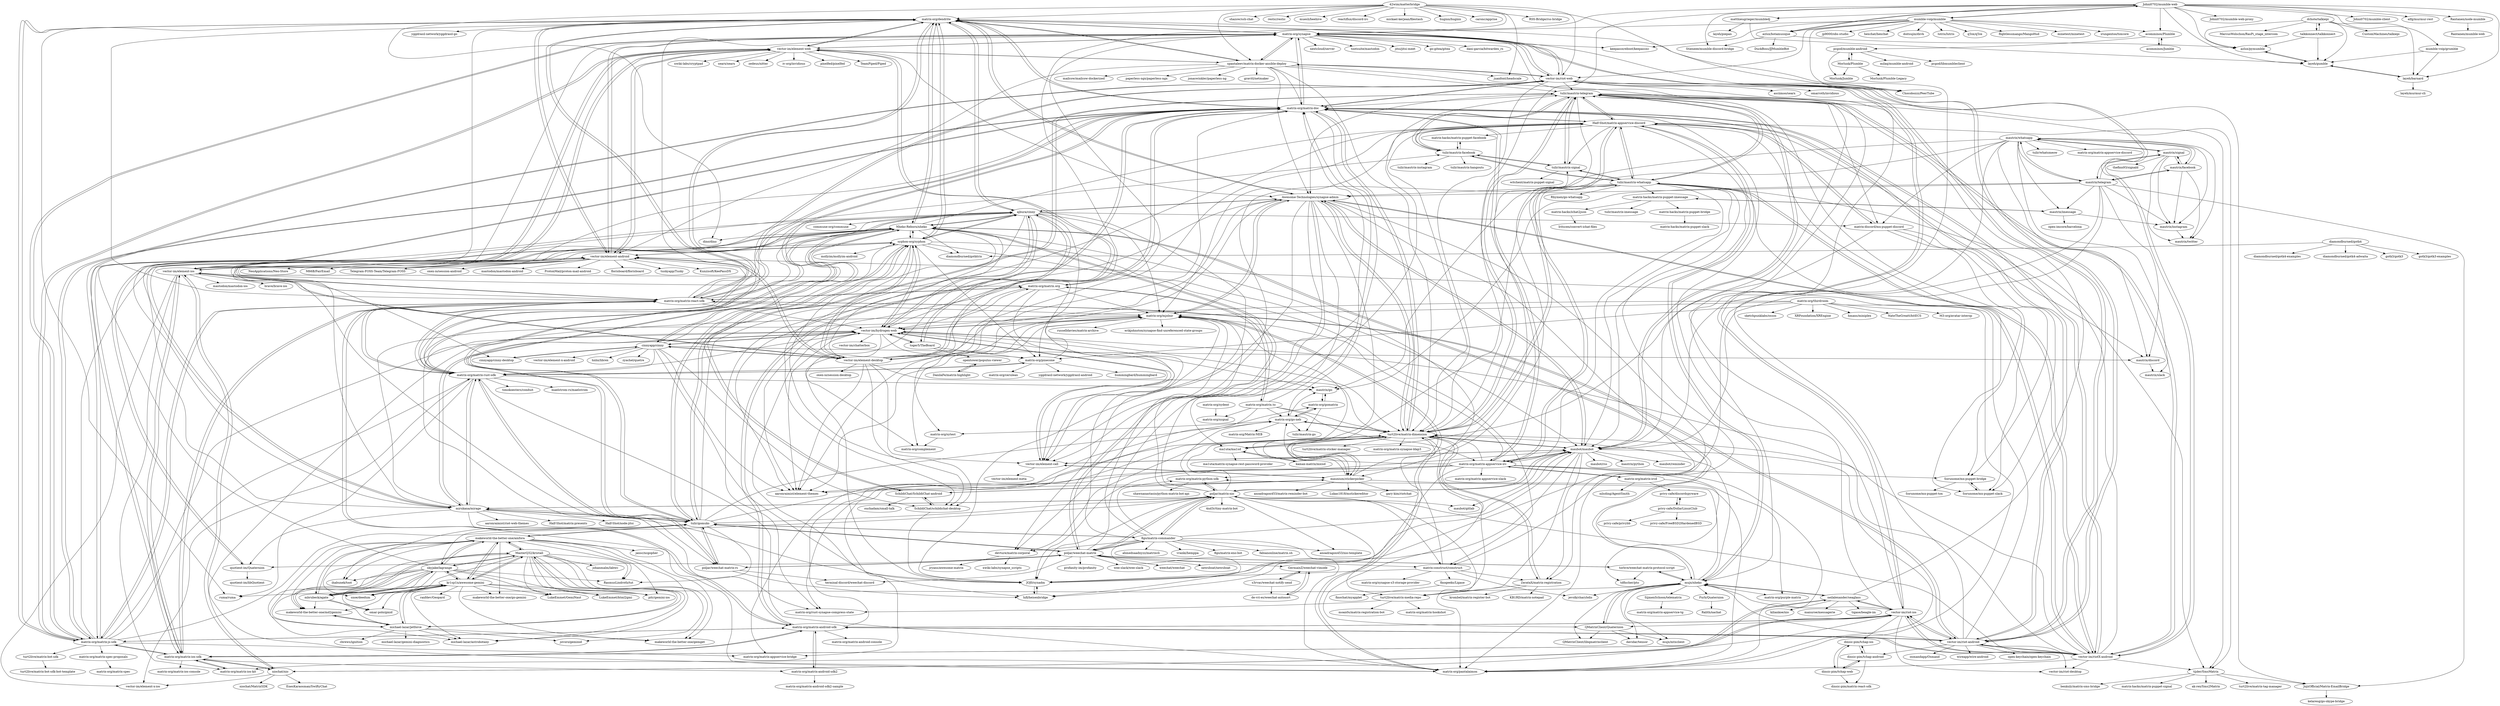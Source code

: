 digraph G {
"matrix-org/dendrite" -> "matrix-org/synapse"
"matrix-org/dendrite" -> "vector-im/element-web"
"matrix-org/dendrite" -> "spantaleev/matrix-docker-ansible-deploy"
"matrix-org/dendrite" -> "vector-im/riot-web"
"matrix-org/dendrite" -> "vector-im/element-android"
"matrix-org/dendrite" -> "ruma/ruma" ["e"=1]
"matrix-org/dendrite" -> "Nheko-Reborn/nheko"
"matrix-org/dendrite" -> "matrix-org/matrix-doc"
"matrix-org/dendrite" -> "matrix-org/matrix-rust-sdk"
"matrix-org/dendrite" -> "syphon-org/syphon"
"matrix-org/dendrite" -> "ajbura/cinny"
"matrix-org/dendrite" -> "matrix-org/matrix-js-sdk"
"matrix-org/dendrite" -> "tulir/gomuks"
"matrix-org/dendrite" -> "Awesome-Technologies/synapse-admin"
"matrix-org/dendrite" -> "yggdrasil-network/yggdrasil-go" ["e"=1]
"matrix-org/synapse" -> "matrix-org/dendrite"
"matrix-org/synapse" -> "vector-im/riot-web"
"matrix-org/synapse" -> "vector-im/element-web"
"matrix-org/synapse" -> "spantaleev/matrix-docker-ansible-deploy"
"matrix-org/synapse" -> "vector-im/element-android"
"matrix-org/synapse" -> "vector-im/riot-android"
"matrix-org/synapse" -> "Chocobozzz/PeerTube" ["e"=1]
"matrix-org/synapse" -> "matrix-org/matrix-doc"
"matrix-org/synapse" -> "matrix-org/matrix-js-sdk"
"matrix-org/synapse" -> "nextcloud/server" ["e"=1]
"matrix-org/synapse" -> "tootsuite/mastodon" ["e"=1]
"matrix-org/synapse" -> "jitsi/jitsi-meet" ["e"=1]
"matrix-org/synapse" -> "go-gitea/gitea" ["e"=1]
"matrix-org/synapse" -> "dani-garcia/bitwarden_rs" ["e"=1]
"matrix-org/synapse" -> "keepassxreboot/keepassxc" ["e"=1]
"vector-im/riot-web" -> "vector-im/riot-android"
"vector-im/riot-web" -> "matrix-org/synapse"
"vector-im/riot-web" -> "vector-im/riot-ios"
"vector-im/riot-web" -> "vector-im/riotX-android"
"vector-im/riot-web" -> "matrix-org/matrix-react-sdk"
"vector-im/riot-web" -> "matrix-org/dendrite"
"vector-im/riot-web" -> "matrix-org/matrix-doc"
"vector-im/riot-web" -> "asciimoo/searx" ["e"=1]
"vector-im/riot-web" -> "Chocobozzz/PeerTube" ["e"=1]
"vector-im/riot-web" -> "matrix-org/matrix-js-sdk"
"vector-im/riot-web" -> "omarroth/invidious" ["e"=1]
"vector-im/riot-web" -> "spantaleev/matrix-docker-ansible-deploy"
"vector-im/riot-web" -> "mujx/nheko"
"vector-im/riot-web" -> "turt2live/matrix-dimension"
"vector-im/riot-web" -> "tulir/mautrix-telegram"
"MasterQ32/kristall" -> "skyjake/lagrange"
"MasterQ32/kristall" -> "makeworld-the-better-one/amfora"
"MasterQ32/kristall" -> "kr1sp1n/awesome-gemini"
"MasterQ32/kristall" -> "snoe/deedum"
"MasterQ32/kristall" -> "makeworld-the-better-one/md2gemini"
"MasterQ32/kristall" -> "michael-lazar/jetforce"
"MasterQ32/kristall" -> "LukeEmmet/GemiNaut"
"MasterQ32/kristall" -> "mbrubeck/agate"
"MasterQ32/kristall" -> "jovoro/geminid"
"MasterQ32/kristall" -> "michael-lazar/astrobotany"
"MasterQ32/kristall" -> "pitr/gemini-ios"
"MasterQ32/kristall" -> "johanmalm/labwc" ["e"=1]
"MasterQ32/kristall" -> "LukeEmmet/html2gmi"
"MasterQ32/kristall" -> "makeworld-the-better-one/gemget"
"MasterQ32/kristall" -> "RasmusLindroth/tut" ["e"=1]
"kr1sp1n/awesome-gemini" -> "skyjake/lagrange"
"kr1sp1n/awesome-gemini" -> "makeworld-the-better-one/amfora"
"kr1sp1n/awesome-gemini" -> "mbrubeck/agate"
"kr1sp1n/awesome-gemini" -> "MasterQ32/kristall"
"kr1sp1n/awesome-gemini" -> "makeworld-the-better-one/md2gemini"
"kr1sp1n/awesome-gemini" -> "michael-lazar/jetforce"
"kr1sp1n/awesome-gemini" -> "michael-lazar/astrobotany"
"kr1sp1n/awesome-gemini" -> "snoe/deedum"
"kr1sp1n/awesome-gemini" -> "pitr/gemini-ios"
"kr1sp1n/awesome-gemini" -> "LukeEmmet/GemiNaut"
"kr1sp1n/awesome-gemini" -> "makeworld-the-better-one/go-gemini"
"kr1sp1n/awesome-gemini" -> "makeworld-the-better-one/gemget"
"kr1sp1n/awesome-gemini" -> "omar-polo/gmid"
"kr1sp1n/awesome-gemini" -> "ranfdev/Geopard"
"kr1sp1n/awesome-gemini" -> "LukeEmmet/html2gmi"
"makeworld-the-better-one/amfora" -> "kr1sp1n/awesome-gemini"
"makeworld-the-better-one/amfora" -> "MasterQ32/kristall"
"makeworld-the-better-one/amfora" -> "skyjake/lagrange"
"makeworld-the-better-one/amfora" -> "mbrubeck/agate"
"makeworld-the-better-one/amfora" -> "makeworld-the-better-one/md2gemini"
"makeworld-the-better-one/amfora" -> "michael-lazar/jetforce"
"makeworld-the-better-one/amfora" -> "snoe/deedum"
"makeworld-the-better-one/amfora" -> "tulir/gomuks"
"makeworld-the-better-one/amfora" -> "makeworld-the-better-one/gemget"
"makeworld-the-better-one/amfora" -> "RasmusLindroth/tut" ["e"=1]
"makeworld-the-better-one/amfora" -> "ihabunek/toot" ["e"=1]
"makeworld-the-better-one/amfora" -> "makeworld-the-better-one/go-gemini"
"makeworld-the-better-one/amfora" -> "pitr/gemini-ios"
"makeworld-the-better-one/amfora" -> "jansc/ncgopher"
"makeworld-the-better-one/amfora" -> "michael-lazar/astrobotany"
"spantaleev/matrix-docker-ansible-deploy" -> "matrix-org/synapse"
"spantaleev/matrix-docker-ansible-deploy" -> "matrix-org/dendrite"
"spantaleev/matrix-docker-ansible-deploy" -> "vector-im/element-web"
"spantaleev/matrix-docker-ansible-deploy" -> "Awesome-Technologies/synapse-admin"
"spantaleev/matrix-docker-ansible-deploy" -> "vector-im/riot-web"
"spantaleev/matrix-docker-ansible-deploy" -> "vector-im/element-android"
"spantaleev/matrix-docker-ansible-deploy" -> "tulir/mautrix-telegram"
"spantaleev/matrix-docker-ansible-deploy" -> "turt2live/matrix-dimension"
"spantaleev/matrix-docker-ansible-deploy" -> "maubot/maubot"
"spantaleev/matrix-docker-ansible-deploy" -> "mailcow/mailcow-dockerized" ["e"=1]
"spantaleev/matrix-docker-ansible-deploy" -> "juanfont/headscale" ["e"=1]
"spantaleev/matrix-docker-ansible-deploy" -> "paperless-ngx/paperless-ngx" ["e"=1]
"spantaleev/matrix-docker-ansible-deploy" -> "jonaswinkler/paperless-ng" ["e"=1]
"spantaleev/matrix-docker-ansible-deploy" -> "gravitl/netmaker" ["e"=1]
"spantaleev/matrix-docker-ansible-deploy" -> "matrix-org/matrix-doc"
"vector-im/element-ios" -> "vector-im/element-android"
"vector-im/element-ios" -> "vector-im/element-web"
"vector-im/element-ios" -> "vector-im/element-desktop"
"vector-im/element-ios" -> "matrix-org/matrix-ios-sdk"
"vector-im/element-ios" -> "vector-im/element-x-ios"
"vector-im/element-ios" -> "niochat/nio"
"vector-im/element-ios" -> "vector-im/element-call"
"vector-im/element-ios" -> "matrix-org/matrix-ios-kit"
"vector-im/element-ios" -> "matrix-org/matrix-doc"
"vector-im/element-ios" -> "mastodon/mastodon-ios" ["e"=1]
"vector-im/element-ios" -> "matrix-org/matrix-react-sdk"
"vector-im/element-ios" -> "matrix-org/dendrite"
"vector-im/element-ios" -> "brave/brave-ios" ["e"=1]
"vector-im/element-ios" -> "matrix-org/synapse"
"vector-im/element-ios" -> "matrix-org/matrix.org"
"vector-im/element-web" -> "vector-im/element-android"
"vector-im/element-web" -> "matrix-org/synapse"
"vector-im/element-web" -> "vector-im/element-ios"
"vector-im/element-web" -> "vector-im/element-desktop"
"vector-im/element-web" -> "matrix-org/dendrite"
"vector-im/element-web" -> "matrix-org/matrix-react-sdk"
"vector-im/element-web" -> "spantaleev/matrix-docker-ansible-deploy"
"vector-im/element-web" -> "searx/searx" ["e"=1]
"vector-im/element-web" -> "matrix-org/matrix-js-sdk"
"vector-im/element-web" -> "zedeus/nitter" ["e"=1]
"vector-im/element-web" -> "Awesome-Technologies/synapse-admin"
"vector-im/element-web" -> "iv-org/invidious" ["e"=1]
"vector-im/element-web" -> "pixelfed/pixelfed" ["e"=1]
"vector-im/element-web" -> "TeamPiped/Piped" ["e"=1]
"vector-im/element-web" -> "xwiki-labs/cryptpad" ["e"=1]
"syphon-org/syphon" -> "Nheko-Reborn/nheko"
"syphon-org/syphon" -> "ajbura/cinny"
"syphon-org/syphon" -> "SchildiChat/SchildiChat-android"
"syphon-org/syphon" -> "vector-im/element-android"
"syphon-org/syphon" -> "vector-im/hydrogen-web"
"syphon-org/syphon" -> "matrix-org/dendrite"
"syphon-org/syphon" -> "SchildiChat/schildichat-desktop"
"syphon-org/syphon" -> "vector-im/element-desktop"
"syphon-org/syphon" -> "mollyim/mollyim-android" ["e"=1]
"syphon-org/syphon" -> "maubot/maubot"
"syphon-org/syphon" -> "tulir/gomuks"
"syphon-org/syphon" -> "matrix-construct/construct"
"syphon-org/syphon" -> "mirukana/mirage"
"syphon-org/syphon" -> "matrix-org/pinecone"
"syphon-org/syphon" -> "diamondburned/gotktrix"
"vector-im/element-android" -> "vector-im/element-web"
"vector-im/element-android" -> "vector-im/element-ios"
"vector-im/element-android" -> "vector-im/element-desktop"
"vector-im/element-android" -> "matrix-org/synapse"
"vector-im/element-android" -> "oxen-io/session-android" ["e"=1]
"vector-im/element-android" -> "syphon-org/syphon"
"vector-im/element-android" -> "matrix-org/dendrite"
"vector-im/element-android" -> "mastodon/mastodon-android" ["e"=1]
"vector-im/element-android" -> "ProtonMail/proton-mail-android" ["e"=1]
"vector-im/element-android" -> "florisboard/florisboard" ["e"=1]
"vector-im/element-android" -> "tuskyapp/Tusky" ["e"=1]
"vector-im/element-android" -> "Kunzisoft/KeePassDX" ["e"=1]
"vector-im/element-android" -> "NeoApplications/Neo-Store" ["e"=1]
"vector-im/element-android" -> "M66B/FairEmail" ["e"=1]
"vector-im/element-android" -> "Telegram-FOSS-Team/Telegram-FOSS" ["e"=1]
"vector-im/riot-ios" -> "vector-im/riot-android"
"vector-im/riot-ios" -> "matrix-org/matrix-ios-sdk"
"vector-im/riot-ios" -> "vector-im/riot-web"
"vector-im/riot-ios" -> "matrix-org/matrix-ios-kit"
"vector-im/riot-ios" -> "vector-im/riotX-android"
"vector-im/riot-ios" -> "vector-im/riot-desktop"
"vector-im/riot-ios" -> "matrix-org/matrix-doc"
"vector-im/riot-ios" -> "matrix-org/matrix-android-sdk"
"vector-im/riot-ios" -> "neilalexander/seaglass"
"vector-im/riot-ios" -> "matrix-org/synapse"
"vector-im/riot-ios" -> "dinsic-pim/tchap-ios"
"vector-im/riot-ios" -> "QMatrixClient/Quaternion"
"vector-im/riot-ios" -> "mujx/nheko"
"matrix-org/matrix.to" -> "matrix-org/matrix-doc"
"matrix-org/matrix.to" -> "matrix-org/matrix.org"
"matrix-org/matrix.to" -> "matrix-org/matrix-appservice-irc"
"matrix-org/matrix.to" -> "matrix-org/sygnal"
"matrix-org/matrix.to" -> "turt2live/matrix-dimension"
"matrix-org/matrix.to" -> "matrix-org/go-neb"
"matrix-org/matrix.to" -> "matrix-org/matrix-appservice-bridge"
"maunium/stickerpicker" -> "aaronraimist/element-themes"
"maunium/stickerpicker" -> "turt2live/matrix-dimension"
"maunium/stickerpicker" -> "SchildiChat/SchildiChat-android"
"maunium/stickerpicker" -> "tulir/mautrix-signal"
"maunium/stickerpicker" -> "matrix-org/mjolnir"
"maunium/stickerpicker" -> "Lukas1818/mstickereditor"
"maunium/stickerpicker" -> "matrix-org/pantalaimon"
"maunium/stickerpicker" -> "gary-kim/riotchat" ["e"=1]
"maunium/stickerpicker" -> "anoadragon453/matrix-reminder-bot"
"maunium/stickerpicker" -> "vector-im/element-call"
"mbrubeck/agate" -> "skyjake/lagrange"
"mbrubeck/agate" -> "kr1sp1n/awesome-gemini"
"mbrubeck/agate" -> "makeworld-the-better-one/amfora"
"mbrubeck/agate" -> "makeworld-the-better-one/md2gemini"
"mbrubeck/agate" -> "michael-lazar/jetforce"
"mbrubeck/agate" -> "omar-polo/gmid"
"mbrubeck/agate" -> "MasterQ32/kristall"
"poljar/weechat-matrix-rs" -> "poljar/weechat-matrix"
"poljar/weechat-matrix-rs" -> "hifi/heisenbridge"
"poljar/weechat-matrix-rs" -> "matrix-org/matrix-rust-sdk"
"poljar/weechat-matrix-rs" -> "tulir/gomuks"
"poljar/weechat-matrix-rs" -> "terminal-discord/weechat-discord"
"42wim/matterbridge" -> "matrix-org/dendrite"
"42wim/matterbridge" -> "matrix-org/synapse"
"42wim/matterbridge" -> "spantaleev/matrix-docker-ansible-deploy"
"42wim/matterbridge" -> "dino/dino" ["e"=1]
"42wim/matterbridge" -> "shazow/ssh-chat" ["e"=1]
"42wim/matterbridge" -> "Chocobozzz/PeerTube" ["e"=1]
"42wim/matterbridge" -> "vector-im/riot-web"
"42wim/matterbridge" -> "restic/restic" ["e"=1]
"42wim/matterbridge" -> "muesli/beehive" ["e"=1]
"42wim/matterbridge" -> "reactiflux/discord-irc" ["e"=1]
"42wim/matterbridge" -> "juanfont/headscale" ["e"=1]
"42wim/matterbridge" -> "mickael-kerjean/filestash" ["e"=1]
"42wim/matterbridge" -> "huginn/huginn" ["e"=1]
"42wim/matterbridge" -> "caronc/apprise" ["e"=1]
"42wim/matterbridge" -> "RSS-Bridge/rss-bridge" ["e"=1]
"tulir/gomuks" -> "poljar/weechat-matrix"
"tulir/gomuks" -> "Nheko-Reborn/nheko"
"tulir/gomuks" -> "8go/matrix-commander"
"tulir/gomuks" -> "poljar/weechat-matrix-rs"
"tulir/gomuks" -> "makeworld-the-better-one/amfora"
"tulir/gomuks" -> "mirukana/mirage"
"tulir/gomuks" -> "ihabunek/toot" ["e"=1]
"tulir/gomuks" -> "matrix-org/dendrite"
"tulir/gomuks" -> "Half-Shot/matrix-appservice-discord"
"tulir/gomuks" -> "tulir/mautrix-telegram"
"tulir/gomuks" -> "RasmusLindroth/tut" ["e"=1]
"tulir/gomuks" -> "syphon-org/syphon"
"tulir/gomuks" -> "poljar/matrix-nio"
"tulir/gomuks" -> "matrix-org/gomatrix"
"tulir/gomuks" -> "maubot/maubot"
"matrix-org/matrix-js-sdk" -> "matrix-org/matrix-react-sdk"
"matrix-org/matrix-js-sdk" -> "matrix-org/matrix-ios-sdk"
"matrix-org/matrix-js-sdk" -> "matrix-org/matrix-android-sdk"
"matrix-org/matrix-js-sdk" -> "matrix-org/matrix-doc"
"matrix-org/matrix-js-sdk" -> "matrix-org/synapse"
"matrix-org/matrix-js-sdk" -> "matrix-org/dendrite"
"matrix-org/matrix-js-sdk" -> "vector-im/riot-web"
"matrix-org/matrix-js-sdk" -> "vector-im/element-web"
"matrix-org/matrix-js-sdk" -> "matrix-org/matrix-rust-sdk"
"matrix-org/matrix-js-sdk" -> "turt2live/matrix-bot-sdk"
"matrix-org/matrix-js-sdk" -> "poljar/matrix-nio"
"matrix-org/matrix-js-sdk" -> "vector-im/hydrogen-web"
"matrix-org/matrix-js-sdk" -> "vector-im/element-android"
"matrix-org/matrix-js-sdk" -> "matrix-org/matrix-appservice-bridge"
"matrix-org/matrix-js-sdk" -> "matrix-org/matrix-spec-proposals"
"matrix-org/gomatrix" -> "mautrix/go"
"matrix-org/gomatrix" -> "matrix-org/go-neb"
"matrix-org/gomatrix" -> "tulir/mautrix-go"
"matrix-org/matrix-rust-sdk" -> "ruma/ruma" ["e"=1]
"matrix-org/matrix-rust-sdk" -> "matrix-org/pinecone"
"matrix-org/matrix-rust-sdk" -> "matrix-org/mjolnir"
"matrix-org/matrix-rust-sdk" -> "poljar/weechat-matrix-rs"
"matrix-org/matrix-rust-sdk" -> "timokoesters/conduit"
"matrix-org/matrix-rust-sdk" -> "vector-im/element-x-ios"
"matrix-org/matrix-rust-sdk" -> "matrix-org/matrix-doc"
"matrix-org/matrix-rust-sdk" -> "maelstrom-rs/maelstrom"
"matrix-org/matrix-rust-sdk" -> "matrix-org/dendrite"
"matrix-org/matrix-rust-sdk" -> "matrix-org/matrix-react-sdk"
"matrix-org/matrix-rust-sdk" -> "mautrix/go"
"matrix-org/matrix-rust-sdk" -> "matrix-org/pantalaimon"
"matrix-org/matrix-rust-sdk" -> "ajbura/cinny"
"matrix-org/matrix-rust-sdk" -> "mirukana/mirage"
"matrix-org/matrix-rust-sdk" -> "vector-im/hydrogen-web"
"mumble-voip/mumble" -> "Johni0702/mumble-web"
"mumble-voip/mumble" -> "azlux/botamusique"
"mumble-voip/mumble" -> "matrix-org/synapse"
"mumble-voip/mumble" -> "jp9000/obs-studio" ["e"=1]
"mumble-voip/mumble" -> "hexchat/hexchat" ["e"=1]
"mumble-voip/mumble" -> "acomminos/Plumble"
"mumble-voip/mumble" -> "doitsujin/dxvk" ["e"=1]
"mumble-voip/mumble" -> "lutris/lutris" ["e"=1]
"mumble-voip/mumble" -> "keepassxreboot/keepassxc" ["e"=1]
"mumble-voip/mumble" -> "Chocobozzz/PeerTube" ["e"=1]
"mumble-voip/mumble" -> "qTox/qTox" ["e"=1]
"mumble-voip/mumble" -> "vector-im/riot-web"
"mumble-voip/mumble" -> "flightlessmango/MangoHud" ["e"=1]
"mumble-voip/mumble" -> "minetest/minetest" ["e"=1]
"mumble-voip/mumble" -> "irungentoo/toxcore" ["e"=1]
"torhve/weechat-matrix-protocol-script" -> "poljar/weechat-matrix"
"torhve/weechat-matrix-protocol-script" -> "mujx/nheko"
"torhve/weechat-matrix-protocol-script" -> "tdfischer/pto"
"8go/matrix-commander" -> "poljar/matrix-nio"
"8go/matrix-commander" -> "tulir/gomuks"
"8go/matrix-commander" -> "8go/matrix-eno-bot"
"8go/matrix-commander" -> "matrix-org/pantalaimon"
"8go/matrix-commander" -> "fabianonline/matrix.sh"
"8go/matrix-commander" -> "maubot/maubot"
"8go/matrix-commander" -> "poljar/weechat-matrix"
"8go/matrix-commander" -> "matrix-org/mjolnir"
"8go/matrix-commander" -> "vector-im/hydrogen-web"
"8go/matrix-commander" -> "ahmedsaadxyzz/matrixcli"
"8go/matrix-commander" -> "matrix-org/matrix-python-sdk"
"8go/matrix-commander" -> "JOJ0/synadm"
"8go/matrix-commander" -> "anoadragon453/nio-template"
"8go/matrix-commander" -> "devture/matrix-corporal"
"8go/matrix-commander" -> "vranki/hemppa"
"hifi/heisenbridge" -> "JOJ0/synadm"
"skyjake/lagrange" -> "kr1sp1n/awesome-gemini"
"skyjake/lagrange" -> "mbrubeck/agate"
"skyjake/lagrange" -> "MasterQ32/kristall"
"skyjake/lagrange" -> "makeworld-the-better-one/amfora"
"skyjake/lagrange" -> "makeworld-the-better-one/md2gemini"
"skyjake/lagrange" -> "michael-lazar/jetforce"
"skyjake/lagrange" -> "michael-lazar/astrobotany"
"skyjake/lagrange" -> "snoe/deedum"
"skyjake/lagrange" -> "RasmusLindroth/tut" ["e"=1]
"skyjake/lagrange" -> "omar-polo/gmid"
"skyjake/lagrange" -> "ajbura/cinny"
"skyjake/lagrange" -> "tulir/gomuks"
"skyjake/lagrange" -> "pitr/gemini-ios"
"skyjake/lagrange" -> "LukeEmmet/GemiNaut"
"skyjake/lagrange" -> "ihabunek/toot" ["e"=1]
"vector-im/element-desktop" -> "vector-im/element-android"
"vector-im/element-desktop" -> "vector-im/element-web"
"vector-im/element-desktop" -> "vector-im/element-ios"
"vector-im/element-desktop" -> "syphon-org/syphon"
"vector-im/element-desktop" -> "aaronraimist/element-themes"
"vector-im/element-desktop" -> "SchildiChat/schildichat-desktop"
"vector-im/element-desktop" -> "vector-im/element-call"
"vector-im/element-desktop" -> "oxen-io/session-desktop" ["e"=1]
"vector-im/element-desktop" -> "matrix-org/matrix-doc"
"vector-im/element-desktop" -> "Nheko-Reborn/nheko"
"vector-im/element-desktop" -> "Awesome-Technologies/synapse-admin"
"vector-im/element-desktop" -> "turt2live/matrix-dimension"
"vector-im/element-desktop" -> "matrix-org/synapse"
"vector-im/element-desktop" -> "cinnyapp/cinny"
"vector-im/element-desktop" -> "matrix-org/matrix.org"
"tijder/SmsMatrix" -> "benkuly/matrix-sms-bridge"
"tijder/SmsMatrix" -> "matrix-hacks/matrix-puppet-signal"
"tijder/SmsMatrix" -> "ak-rex/Sms2Matrix"
"tijder/SmsMatrix" -> "JojiiOfficial/Matrix-EmailBridge"
"tijder/SmsMatrix" -> "turt2live/matrix-tag-manager"
"tulir/mautrix-telegram" -> "tulir/mautrix-whatsapp"
"tulir/mautrix-telegram" -> "tulir/mautrix-signal"
"tulir/mautrix-telegram" -> "tulir/mautrix-facebook"
"tulir/mautrix-telegram" -> "turt2live/matrix-dimension"
"tulir/mautrix-telegram" -> "maubot/maubot"
"tulir/mautrix-telegram" -> "Half-Shot/matrix-appservice-discord"
"tulir/mautrix-telegram" -> "vector-im/riotX-android"
"tulir/mautrix-telegram" -> "tijder/SmsMatrix"
"tulir/mautrix-telegram" -> "maunium/stickerpicker"
"tulir/mautrix-telegram" -> "matrix-org/matrix-doc"
"tulir/mautrix-telegram" -> "JojiiOfficial/Matrix-EmailBridge"
"tulir/mautrix-telegram" -> "matrix-discord/mx-puppet-discord"
"tulir/mautrix-telegram" -> "Sorunome/mx-puppet-slack"
"tulir/mautrix-telegram" -> "Awesome-Technologies/synapse-admin"
"tulir/mautrix-telegram" -> "tulir/gomuks"
"Nheko-Reborn/nheko" -> "quotient-im/Quaternion"
"Nheko-Reborn/nheko" -> "mirukana/mirage"
"Nheko-Reborn/nheko" -> "syphon-org/syphon"
"Nheko-Reborn/nheko" -> "tulir/gomuks"
"Nheko-Reborn/nheko" -> "mujx/nheko"
"Nheko-Reborn/nheko" -> "matrix-org/dendrite"
"Nheko-Reborn/nheko" -> "poljar/weechat-matrix"
"Nheko-Reborn/nheko" -> "diamondburned/gotktrix"
"Nheko-Reborn/nheko" -> "ajbura/cinny"
"Nheko-Reborn/nheko" -> "dino/dino" ["e"=1]
"Nheko-Reborn/nheko" -> "SchildiChat/schildichat-desktop"
"Nheko-Reborn/nheko" -> "QMatrixClient/Quaternion"
"Nheko-Reborn/nheko" -> "Half-Shot/matrix-appservice-discord"
"Nheko-Reborn/nheko" -> "cinnyapp/cinny"
"Nheko-Reborn/nheko" -> "poljar/weechat-matrix-rs"
"QMatrixClient/Quaternion" -> "QMatrixClient/libqmatrixclient"
"QMatrixClient/Quaternion" -> "mujx/nheko"
"QMatrixClient/Quaternion" -> "davidar/tensor"
"QMatrixClient/Quaternion" -> "mujx/mtxclient"
"vector-im/riot-android" -> "vector-im/riot-web"
"vector-im/riot-android" -> "vector-im/riot-ios"
"vector-im/riot-android" -> "vector-im/riotX-android"
"vector-im/riot-android" -> "matrix-org/matrix-android-sdk"
"vector-im/riot-android" -> "matrix-org/synapse"
"vector-im/riot-android" -> "matrix-org/matrix-doc"
"vector-im/riot-android" -> "vector-im/element-android"
"vector-im/riot-android" -> "vector-im/riot-desktop"
"vector-im/riot-android" -> "mujx/nheko"
"vector-im/riot-android" -> "matrix-org/matrix-react-sdk"
"vector-im/riot-android" -> "osmandapp/Osmand" ["e"=1]
"vector-im/riot-android" -> "dinsic-pim/tchap-android"
"vector-im/riot-android" -> "matrix-org/dendrite"
"vector-im/riot-android" -> "wireapp/wire-android" ["e"=1]
"vector-im/riot-android" -> "open-keychain/open-keychain" ["e"=1]
"matrix-org/pinecone" -> "matrix-org/matrix-rust-sdk"
"matrix-org/pinecone" -> "hummingbard/hummingbard"
"matrix-org/pinecone" -> "matrix-org/cerulean"
"matrix-org/pinecone" -> "yggdrasil-network/yggdrasil-android" ["e"=1]
"matrix-org/pinecone" -> "matrix-org/mjolnir"
"matrix-org/thirdroom" -> "NateTheGreatt/bitECS" ["e"=1]
"matrix-org/thirdroom" -> "matrix-org/mjolnir"
"matrix-org/thirdroom" -> "M3-org/avatar-interop" ["e"=1]
"matrix-org/thirdroom" -> "sketchpunklabs/ossos" ["e"=1]
"matrix-org/thirdroom" -> "XRFoundation/XREngine" ["e"=1]
"matrix-org/thirdroom" -> "vector-im/hydrogen-web"
"matrix-org/thirdroom" -> "matrix-org/pinecone"
"matrix-org/thirdroom" -> "matrix-org/pantalaimon"
"matrix-org/thirdroom" -> "hmans/miniplex" ["e"=1]
"mautrix/go" -> "matrix-org/gomatrix"
"matrix-org/matrix-appservice-irc" -> "matrix-org/matrix-ircd"
"matrix-org/matrix-appservice-irc" -> "hifi/heisenbridge"
"matrix-org/matrix-appservice-irc" -> "Half-Shot/matrix-appservice-discord"
"matrix-org/matrix-appservice-irc" -> "maubot/maubot"
"matrix-org/matrix-appservice-irc" -> "matrix-org/matrix-doc"
"matrix-org/matrix-appservice-irc" -> "JOJ0/synadm"
"matrix-org/matrix-appservice-irc" -> "turt2live/matrix-dimension"
"matrix-org/matrix-appservice-irc" -> "matrix-org/pantalaimon"
"matrix-org/matrix-appservice-irc" -> "matrix-org/matrix-appservice-bridge"
"matrix-org/matrix-appservice-irc" -> "matrix-org/purple-matrix" ["e"=1]
"matrix-org/matrix-appservice-irc" -> "matrix-org/mjolnir"
"matrix-org/matrix-appservice-irc" -> "matrix-org/go-neb"
"matrix-org/matrix-appservice-irc" -> "matrix-org/matrix-python-sdk"
"matrix-org/matrix-appservice-irc" -> "matrix-org/matrix-appservice-slack"
"matrix-org/matrix-appservice-irc" -> "Sorunome/mx-puppet-bridge"
"Sorunome/mx-puppet-slack" -> "Sorunome/mx-puppet-bridge"
"maubot/maubot" -> "turt2live/matrix-dimension"
"maubot/maubot" -> "JOJ0/synadm"
"maubot/maubot" -> "Awesome-Technologies/synapse-admin"
"maubot/maubot" -> "turt2live/matrix-media-repo"
"maubot/maubot" -> "tulir/mautrix-telegram"
"maubot/maubot" -> "poljar/matrix-nio"
"maubot/maubot" -> "maubot/rss"
"maubot/maubot" -> "mautrix/python"
"maubot/maubot" -> "hifi/heisenbridge"
"maubot/maubot" -> "ZerataX/matrix-registration"
"maubot/maubot" -> "maubot/gitlab"
"maubot/maubot" -> "matrix-org/pantalaimon"
"maubot/maubot" -> "maubot/reminder"
"maubot/maubot" -> "vector-im/element-call"
"maubot/maubot" -> "matrix-org/matrix-appservice-irc"
"mautrix/signal" -> "mautrix/whatsapp"
"mautrix/signal" -> "mautrix/facebook"
"mautrix/signal" -> "mautrix/telegram"
"mautrix/signal" -> "mautrix/instagram"
"mautrix/signal" -> "mautrix/twitter"
"mautrix/signal" -> "thefinn93/signald"
"turt2live/matrix-dimension" -> "ma1uta/ma1sd"
"turt2live/matrix-dimension" -> "maubot/maubot"
"turt2live/matrix-dimension" -> "ZerataX/matrix-registration"
"turt2live/matrix-dimension" -> "turt2live/matrix-media-repo"
"turt2live/matrix-dimension" -> "tulir/mautrix-telegram"
"turt2live/matrix-dimension" -> "matrix-org/rust-synapse-compress-state"
"turt2live/matrix-dimension" -> "turt2live/matrix-sticker-manager"
"turt2live/matrix-dimension" -> "Awesome-Technologies/synapse-admin"
"turt2live/matrix-dimension" -> "matrix-org/matrix-doc"
"turt2live/matrix-dimension" -> "matrix-org/go-neb"
"turt2live/matrix-dimension" -> "devture/matrix-corporal"
"turt2live/matrix-dimension" -> "maunium/stickerpicker"
"turt2live/matrix-dimension" -> "matrix-org/matrix-synapse-ldap3"
"turt2live/matrix-dimension" -> "tulir/mautrix-whatsapp"
"turt2live/matrix-dimension" -> "aaronraimist/element-themes"
"Morlunk/Plumble" -> "Morlunk/Jumble"
"Morlunk/Plumble" -> "pcgod/mumble-android"
"Morlunk/Plumble" -> "Morlunk/Plumble-Legacy"
"privy-cafe/DollarLinuxClub" -> "privy-cafe/privybb"
"privy-cafe/DollarLinuxClub" -> "privy-cafe/discordspyware"
"privy-cafe/DollarLinuxClub" -> "privy-cafe/FreeBSD2HardenedBSD"
"Awesome-Technologies/synapse-admin" -> "JOJ0/synadm"
"Awesome-Technologies/synapse-admin" -> "maubot/maubot"
"Awesome-Technologies/synapse-admin" -> "matrix-org/mjolnir"
"Awesome-Technologies/synapse-admin" -> "turt2live/matrix-dimension"
"Awesome-Technologies/synapse-admin" -> "aaronraimist/element-themes"
"Awesome-Technologies/synapse-admin" -> "ma1uta/ma1sd"
"Awesome-Technologies/synapse-admin" -> "ajbura/cinny"
"Awesome-Technologies/synapse-admin" -> "matrix-org/rust-synapse-compress-state"
"Awesome-Technologies/synapse-admin" -> "devture/matrix-corporal"
"Awesome-Technologies/synapse-admin" -> "ZerataX/matrix-registration"
"Awesome-Technologies/synapse-admin" -> "matrix-org/pantalaimon"
"Awesome-Technologies/synapse-admin" -> "vector-im/element-call"
"Awesome-Technologies/synapse-admin" -> "vector-im/riotX-android"
"Awesome-Technologies/synapse-admin" -> "matrix-org/dendrite"
"Awesome-Technologies/synapse-admin" -> "maunium/stickerpicker"
"matrix-org/matrix-android-sdk" -> "matrix-org/matrix-android-sdk2"
"matrix-org/matrix-android-sdk" -> "matrix-org/matrix-ios-sdk"
"matrix-org/matrix-android-sdk" -> "vector-im/riot-android"
"matrix-org/matrix-android-sdk" -> "matrix-org/matrix-js-sdk"
"matrix-org/matrix-android-sdk" -> "matrix-org/matrix-doc"
"matrix-org/matrix-android-sdk" -> "matrix-org/matrix-android-console"
"matrix-org/matrix-android-sdk" -> "vector-im/riotX-android"
"matrix-org/matrix-android-sdk" -> "matrix-org/matrix-react-sdk"
"matrix-org/matrix-android-sdk" -> "matrix-org/go-neb"
"matrix-org/matrix-android-sdk" -> "vector-im/riot-ios"
"mujx/nheko" -> "QMatrixClient/Quaternion"
"mujx/nheko" -> "Fxrh/Quaternion"
"mujx/nheko" -> "Nheko-Reborn/nheko"
"mujx/nheko" -> "ruma/ruma" ["e"=1]
"mujx/nheko" -> "jevolk/charybdis"
"mujx/nheko" -> "mujx/mtxclient"
"mujx/nheko" -> "torhve/weechat-matrix-protocol-script"
"mujx/nheko" -> "neilalexander/seaglass"
"mujx/nheko" -> "SijmenSchoon/telematrix"
"mujx/nheko" -> "matrix-org/purple-matrix" ["e"=1]
"mujx/nheko" -> "Half-Shot/matrix-appservice-discord"
"mujx/nheko" -> "turt2live/matrix-dimension"
"mujx/nheko" -> "matrix-org/matrix-python-sdk"
"mujx/nheko" -> "davidar/tensor"
"mujx/nheko" -> "QMatrixClient/libqmatrixclient"
"layeh/gumble" -> "layeh/barnard"
"layeh/gumble" -> "azlux/pymumble"
"devture/matrix-corporal" -> "jryans/awesome-matrix"
"devture/matrix-corporal" -> "xwiki-labs/synapse_scripts"
"cinnyapp/cinny" -> "cinnyapp/cinny-desktop"
"cinnyapp/cinny" -> "vector-im/hydrogen-web"
"cinnyapp/cinny" -> "matrix-org/matrix-rust-sdk"
"cinnyapp/cinny" -> "Nheko-Reborn/nheko"
"cinnyapp/cinny" -> "hnhx/librex" ["e"=1]
"cinnyapp/cinny" -> "mautrix/discord"
"cinnyapp/cinny" -> "zyachel/quetre" ["e"=1]
"cinnyapp/cinny" -> "syphon-org/syphon"
"cinnyapp/cinny" -> "JOJ0/synadm"
"cinnyapp/cinny" -> "aaronraimist/element-themes"
"cinnyapp/cinny" -> "vector-im/element-x-android"
"cinnyapp/cinny" -> "SchildiChat/schildichat-desktop"
"cinnyapp/cinny" -> "vector-im/element-desktop"
"mautrix/discord" -> "mautrix/slack"
"mautrix/telegram" -> "mautrix/whatsapp"
"mautrix/telegram" -> "mautrix/signal"
"mautrix/telegram" -> "mautrix/facebook"
"mautrix/telegram" -> "maubot/maubot"
"mautrix/telegram" -> "mautrix/imessage"
"mautrix/telegram" -> "mautrix/instagram"
"mautrix/telegram" -> "mautrix/discord"
"mautrix/telegram" -> "mautrix/go"
"mautrix/telegram" -> "JojiiOfficial/Matrix-EmailBridge"
"mautrix/telegram" -> "Awesome-Technologies/synapse-admin"
"mautrix/telegram" -> "JOJ0/synadm"
"neilalexander/seaglass" -> "mujx/nheko"
"neilalexander/seaglass" -> "niochat/nio"
"neilalexander/seaglass" -> "manuroe/messagerie"
"neilalexander/seaglass" -> "tigase/beagle-im" ["e"=1]
"neilalexander/seaglass" -> "vector-im/riot-ios"
"neilalexander/seaglass" -> "tulir/mautrix-telegram"
"neilalexander/seaglass" -> "kiliankoe/nio"
"vector-im/hydrogen-web" -> "ajbura/cinny"
"vector-im/hydrogen-web" -> "matrix-org/mjolnir"
"vector-im/hydrogen-web" -> "aaronraimist/element-themes"
"vector-im/hydrogen-web" -> "matrix-org/pantalaimon"
"vector-im/hydrogen-web" -> "vector-im/chatterbox"
"vector-im/hydrogen-web" -> "toger5/TheBoard"
"vector-im/hydrogen-web" -> "vector-im/element-call"
"vector-im/hydrogen-web" -> "matrix-org/complement"
"vector-im/hydrogen-web" -> "turt2live/matrix-dimension"
"vector-im/hydrogen-web" -> "matrix-org/pinecone"
"vector-im/hydrogen-web" -> "cinnyapp/cinny"
"vector-im/hydrogen-web" -> "mautrix/go"
"vector-im/hydrogen-web" -> "mirukana/mirage"
"vector-im/hydrogen-web" -> "hifi/heisenbridge"
"vector-im/hydrogen-web" -> "syphon-org/syphon"
"mautrix/facebook" -> "mautrix/instagram"
"mautrix/facebook" -> "mautrix/signal"
"mautrix/facebook" -> "mautrix/twitter"
"mautrix/facebook" -> "mautrix/whatsapp"
"mautrix/facebook" -> "mautrix/telegram"
"mautrix/imessage" -> "open-imcore/barcelona"
"mautrix/imessage" -> "matrix-hacks/matrix-puppet-imessage"
"mautrix/imessage" -> "mautrix/instagram"
"mautrix/whatsapp" -> "mautrix/signal"
"mautrix/whatsapp" -> "mautrix/telegram"
"mautrix/whatsapp" -> "mautrix/facebook"
"mautrix/whatsapp" -> "mautrix/instagram"
"mautrix/whatsapp" -> "mautrix/go"
"mautrix/whatsapp" -> "tulir/whatsmeow" ["e"=1]
"mautrix/whatsapp" -> "mautrix/twitter"
"mautrix/whatsapp" -> "mautrix/discord"
"mautrix/whatsapp" -> "mautrix/imessage"
"mautrix/whatsapp" -> "vector-im/element-call"
"mautrix/whatsapp" -> "matrix-discord/mx-puppet-discord"
"mautrix/whatsapp" -> "matrix-org/matrix-appservice-discord"
"mautrix/whatsapp" -> "maubot/maubot"
"mautrix/whatsapp" -> "mautrix/slack"
"poljar/weechat-matrix" -> "poljar/weechat-matrix-rs"
"poljar/weechat-matrix" -> "tulir/gomuks"
"poljar/weechat-matrix" -> "torhve/weechat-matrix-protocol-script"
"poljar/weechat-matrix" -> "Nheko-Reborn/nheko"
"poljar/weechat-matrix" -> "GermainZ/weechat-vimode"
"poljar/weechat-matrix" -> "8go/matrix-commander"
"poljar/weechat-matrix" -> "wee-slack/wee-slack" ["e"=1]
"poljar/weechat-matrix" -> "weechat/weechat" ["e"=1]
"poljar/weechat-matrix" -> "poljar/matrix-nio"
"poljar/weechat-matrix" -> "terminal-discord/weechat-discord"
"poljar/weechat-matrix" -> "newsboat/newsboat" ["e"=1]
"poljar/weechat-matrix" -> "matrix-construct/construct"
"poljar/weechat-matrix" -> "profanity-im/profanity" ["e"=1]
"poljar/weechat-matrix" -> "tulir/mautrix-telegram"
"poljar/weechat-matrix" -> "quotient-im/Quaternion"
"quotient-im/Quaternion" -> "Nheko-Reborn/nheko"
"quotient-im/Quaternion" -> "quotient-im/libQuotient"
"matrix-org/matrix-doc" -> "matrix-org/matrix-react-sdk"
"matrix-org/matrix-doc" -> "turt2live/matrix-dimension"
"matrix-org/matrix-doc" -> "vector-im/riotX-android"
"matrix-org/matrix-doc" -> "matrix-org/matrix-android-sdk"
"matrix-org/matrix-doc" -> "matrix-org/matrix-js-sdk"
"matrix-org/matrix-doc" -> "vector-im/riot-android"
"matrix-org/matrix-doc" -> "matrix-org/matrix.org"
"matrix-org/matrix-doc" -> "matrix-org/matrix-appservice-irc"
"matrix-org/matrix-doc" -> "Half-Shot/matrix-appservice-discord"
"matrix-org/matrix-doc" -> "matrix-org/matrix-rust-sdk"
"matrix-org/matrix-doc" -> "matrix-org/go-neb"
"matrix-org/matrix-doc" -> "matrix-org/dendrite"
"matrix-org/matrix-doc" -> "matrix-org/matrix-ios-sdk"
"matrix-org/matrix-doc" -> "matrix-org/synapse"
"matrix-org/matrix-doc" -> "vector-im/riot-web"
"Johni0702/mumble-web" -> "Johni0702/mumble-web-proxy"
"Johni0702/mumble-web" -> "mumble-voip/grumble"
"Johni0702/mumble-web" -> "azlux/botamusique"
"Johni0702/mumble-web" -> "azlux/pymumble"
"Johni0702/mumble-web" -> "Rantanen/node-mumble"
"Johni0702/mumble-web" -> "mumble-voip/mumble"
"Johni0702/mumble-web" -> "acomminos/Plumble"
"Johni0702/mumble-web" -> "Johni0702/mumble-client"
"Johni0702/mumble-web" -> "layeh/barnard"
"Johni0702/mumble-web" -> "matthieugrieger/mumbledj"
"Johni0702/mumble-web" -> "alfg/murmur-rest"
"Johni0702/mumble-web" -> "Stieneee/mumble-discord-bridge"
"Johni0702/mumble-web" -> "vector-im/hydrogen-web"
"Johni0702/mumble-web" -> "turt2live/matrix-dimension"
"Johni0702/mumble-web" -> "layeh/gumble"
"matrix-construct/construct" -> "jevolk/charybdis"
"matrix-construct/construct" -> "ZerataX/matrix-registration"
"matrix-construct/construct" -> "finogeeks/Ligase"
"matrix-construct/construct" -> "turt2live/matrix-dimension"
"matrix-construct/construct" -> "JOJ0/synadm"
"matrix-construct/construct" -> "matrix-org/synapse-s3-storage-provider"
"mumble-voip/grumble" -> "layeh/gumble"
"mumble-voip/grumble" -> "layeh/barnard"
"matrix-org/matrix-ios-kit" -> "matrix-org/matrix-ios-sdk"
"ajbura/cinny" -> "vector-im/hydrogen-web"
"ajbura/cinny" -> "syphon-org/syphon"
"ajbura/cinny" -> "cinnyapp/cinny-desktop"
"ajbura/cinny" -> "matrix-org/mjolnir"
"ajbura/cinny" -> "commune-org/commune"
"ajbura/cinny" -> "matrix-org/pinecone"
"ajbura/cinny" -> "Awesome-Technologies/synapse-admin"
"ajbura/cinny" -> "vector-im/element-call"
"ajbura/cinny" -> "toger5/TheBoard"
"ajbura/cinny" -> "matrix-discord/mx-puppet-discord"
"ajbura/cinny" -> "matrix-org/dendrite"
"ajbura/cinny" -> "JOJ0/synadm"
"ajbura/cinny" -> "aaronraimist/element-themes"
"ajbura/cinny" -> "Nheko-Reborn/nheko"
"ajbura/cinny" -> "matrix-org/matrix-rust-sdk"
"Half-Shot/matrix-appservice-discord" -> "matrix-discord/mx-puppet-discord"
"Half-Shot/matrix-appservice-discord" -> "tulir/mautrix-telegram"
"Half-Shot/matrix-appservice-discord" -> "tulir/mautrix-whatsapp"
"Half-Shot/matrix-appservice-discord" -> "matrix-org/matrix-appservice-irc"
"Half-Shot/matrix-appservice-discord" -> "tulir/mautrix-facebook"
"Half-Shot/matrix-appservice-discord" -> "tijder/SmsMatrix"
"Half-Shot/matrix-appservice-discord" -> "matrix-org/matrix-doc"
"Half-Shot/matrix-appservice-discord" -> "Sorunome/mx-puppet-bridge"
"Half-Shot/matrix-appservice-discord" -> "turt2live/matrix-dimension"
"Half-Shot/matrix-appservice-discord" -> "tulir/mautrix-signal"
"Half-Shot/matrix-appservice-discord" -> "mujx/nheko"
"Half-Shot/matrix-appservice-discord" -> "maubot/maubot"
"Half-Shot/matrix-appservice-discord" -> "matrix-org/mjolnir"
"Half-Shot/matrix-appservice-discord" -> "aaronraimist/element-themes"
"Half-Shot/matrix-appservice-discord" -> "matrix-hacks/matrix-puppet-facebook"
"poljar/matrix-nio" -> "matrix-org/matrix-python-sdk"
"poljar/matrix-nio" -> "anoadragon453/nio-template"
"poljar/matrix-nio" -> "maubot/maubot"
"poljar/matrix-nio" -> "8go/matrix-commander"
"poljar/matrix-nio" -> "matrix-org/mjolnir"
"poljar/matrix-nio" -> "mirukana/mirage"
"poljar/matrix-nio" -> "turt2live/matrix-dimension"
"poljar/matrix-nio" -> "matrix-org/pantalaimon"
"poljar/matrix-nio" -> "maubot/gitlab"
"poljar/matrix-nio" -> "JOJ0/synadm"
"poljar/matrix-nio" -> "matrix-org/matrix-doc"
"poljar/matrix-nio" -> "4nd3r/tiny-matrix-bot"
"poljar/matrix-nio" -> "turt2live/matrix-media-repo"
"poljar/matrix-nio" -> "matrix-construct/construct"
"poljar/matrix-nio" -> "poljar/weechat-matrix"
"toger5/TheBoard" -> "opentower/populus-viewer"
"toger5/TheBoard" -> "vector-im/hydrogen-web"
"toger5/TheBoard" -> "matrix-org/pinecone"
"toger5/TheBoard" -> "ajbura/cinny"
"matrix-org/matrix-react-sdk" -> "matrix-org/matrix-js-sdk"
"matrix-org/matrix-react-sdk" -> "matrix-org/matrix-doc"
"matrix-org/matrix-react-sdk" -> "vector-im/riot-web"
"matrix-org/matrix-react-sdk" -> "vector-im/element-web"
"matrix-org/matrix-react-sdk" -> "matrix-org/matrix-ios-sdk"
"matrix-org/matrix-react-sdk" -> "matrix-org/matrix-rust-sdk"
"matrix-org/matrix-react-sdk" -> "matrix-org/matrix.org"
"matrix-org/matrix-react-sdk" -> "matrix-org/matrix-android-sdk"
"matrix-org/matrix-react-sdk" -> "ajbura/cinny"
"matrix-org/matrix-react-sdk" -> "matrix-org/dendrite"
"matrix-org/matrix-react-sdk" -> "matrix-org/synapse"
"matrix-org/matrix-react-sdk" -> "matrix-org/mjolnir"
"matrix-org/matrix-react-sdk" -> "vector-im/hydrogen-web"
"matrix-org/matrix-react-sdk" -> "vector-im/riot-android"
"matrix-org/matrix-react-sdk" -> "vector-im/element-android"
"vector-im/riotX-android" -> "vector-im/riot-android"
"vector-im/riotX-android" -> "vector-im/riot-web"
"vector-im/riotX-android" -> "vector-im/riot-desktop"
"vector-im/riotX-android" -> "matrix-org/matrix-doc"
"vector-im/riotX-android" -> "vector-im/riot-ios"
"vector-im/riotX-android" -> "tulir/mautrix-telegram"
"vector-im/riotX-android" -> "matrix-org/matrix-android-sdk"
"vector-im/riotX-android" -> "Awesome-Technologies/synapse-admin"
"vector-im/riotX-android" -> "tulir/mautrix-whatsapp"
"vector-im/riotX-android" -> "vector-im/hydrogen-web"
"vector-im/riotX-android" -> "turt2live/matrix-dimension"
"vector-im/riotX-android" -> "matrix-org/pantalaimon"
"vector-im/riotX-android" -> "poljar/matrix-nio"
"vector-im/riotX-android" -> "Half-Shot/matrix-appservice-discord"
"vector-im/riotX-android" -> "tijder/SmsMatrix"
"s3rvac/weechat-notify-send" -> "GermainZ/weechat-vimode"
"s3rvac/weechat-notify-send" -> "de-vri-es/weechat-autosort"
"diamondburned/gotk4" -> "diamondburned/gotk4-examples"
"diamondburned/gotk4" -> "diamondburned/gotk4-adwaita"
"diamondburned/gotk4" -> "gotk3/gotk3" ["e"=1]
"diamondburned/gotk4" -> "diamondburned/gotktrix"
"diamondburned/gotk4" -> "gotk3/gotk3-examples" ["e"=1]
"acomminos/Plumble" -> "acomminos/Jumble"
"acomminos/Plumble" -> "pcgod/mumble-android"
"vector-im/element-call" -> "vector-im/element-meta"
"vector-im/element-call" -> "maubot/maubot"
"vector-im/element-call" -> "vector-im/hydrogen-web"
"vector-im/element-call" -> "maunium/stickerpicker"
"matrix-org/matrix-ios-sdk" -> "matrix-org/matrix-ios-kit"
"matrix-org/matrix-ios-sdk" -> "matrix-org/matrix-android-sdk"
"matrix-org/matrix-ios-sdk" -> "vector-im/riot-ios"
"matrix-org/matrix-ios-sdk" -> "vector-im/element-ios"
"matrix-org/matrix-ios-sdk" -> "matrix-org/matrix-js-sdk"
"matrix-org/matrix-ios-sdk" -> "niochat/nio"
"matrix-org/matrix-ios-sdk" -> "matrix-org/matrix-android-sdk2"
"matrix-org/matrix-ios-sdk" -> "matrix-org/matrix-react-sdk"
"matrix-org/matrix-ios-sdk" -> "matrix-org/matrix-doc"
"matrix-org/matrix-ios-sdk" -> "matrix-org/matrix-ios-console"
"matrix-org/matrix-ircd" -> "matrix-org/matrix-appservice-irc"
"matrix-org/matrix-ircd" -> "tdfischer/pto"
"matrix-org/matrix-ircd" -> "nilsding/AgentSmith"
"matrix-org/matrix-ircd" -> "privy-cafe/discordspyware"
"Sorunome/mx-puppet-bridge" -> "Sorunome/mx-puppet-slack"
"Sorunome/mx-puppet-bridge" -> "Sorunome/mx-puppet-tox"
"matrix-hacks/matrix-puppet-imessage" -> "tulir/mautrix-imessage"
"matrix-hacks/matrix-puppet-imessage" -> "mautrix/imessage"
"matrix-hacks/matrix-puppet-imessage" -> "matrix-hacks/ichat2json"
"matrix-hacks/matrix-puppet-imessage" -> "matrix-hacks/matrix-puppet-bridge"
"matthieugrieger/mumbledj" -> "layeh/gumble"
"matthieugrieger/mumbledj" -> "layeh/piepan"
"tulir/mautrix-signal" -> "tulir/mautrix-whatsapp"
"tulir/mautrix-signal" -> "tulir/mautrix-telegram"
"tulir/mautrix-signal" -> "tulir/mautrix-facebook"
"tulir/mautrix-signal" -> "witchent/matrix-puppet-signal"
"azlux/botamusique" -> "azlux/pymumble"
"azlux/botamusique" -> "DuckBoss/JJMumbleBot"
"azlux/botamusique" -> "Johni0702/mumble-web"
"azlux/botamusique" -> "Stieneee/mumble-discord-bridge"
"DanilaFe/matrix-highlight" -> "opentower/populus-viewer"
"matrix-org/pantalaimon" -> "matrix-org/mjolnir"
"tulir/mautrix-whatsapp" -> "tulir/mautrix-telegram"
"tulir/mautrix-whatsapp" -> "tulir/mautrix-signal"
"tulir/mautrix-whatsapp" -> "tulir/mautrix-facebook"
"tulir/mautrix-whatsapp" -> "Half-Shot/matrix-appservice-discord"
"tulir/mautrix-whatsapp" -> "turt2live/matrix-dimension"
"tulir/mautrix-whatsapp" -> "maubot/maubot"
"tulir/mautrix-whatsapp" -> "Rhymen/go-whatsapp" ["e"=1]
"tulir/mautrix-whatsapp" -> "tijder/SmsMatrix"
"tulir/mautrix-whatsapp" -> "vector-im/riotX-android"
"tulir/mautrix-whatsapp" -> "Awesome-Technologies/synapse-admin"
"tulir/mautrix-whatsapp" -> "Sorunome/mx-puppet-slack"
"tulir/mautrix-whatsapp" -> "maunium/stickerpicker"
"tulir/mautrix-whatsapp" -> "matrix-org/matrix-appservice-irc"
"tulir/mautrix-whatsapp" -> "matrix-construct/construct"
"tulir/mautrix-whatsapp" -> "matrix-hacks/matrix-puppet-imessage"
"dinsic-pim/tchap-android" -> "dinsic-pim/tchap-ios"
"dinsic-pim/tchap-android" -> "dinsic-pim/tchap-web"
"dinsic-pim/tchap-android" -> "dinsic-pim/matrix-react-sdk"
"SijmenSchoon/telematrix" -> "matrix-org/matrix-appservice-tg"
"kamax-matrix/mxisd" -> "ma1uta/ma1sd"
"SchildiChat/schildichat-desktop" -> "SchildiChat/SchildiChat-android"
"SchildiChat/schildichat-desktop" -> "JOJ0/synadm"
"matrix-hacks/matrix-puppet-bridge" -> "matrix-hacks/matrix-puppet-slack"
"matrix-org/mjolnir" -> "matrix-org/pantalaimon"
"matrix-org/mjolnir" -> "matrix-org/rust-synapse-compress-state"
"matrix-org/mjolnir" -> "devture/matrix-corporal"
"matrix-org/mjolnir" -> "russelldavies/matrix-archive"
"matrix-org/mjolnir" -> "erikjohnston/synapse-find-unreferenced-state-groups"
"matrix-org/mjolnir" -> "vector-im/hydrogen-web"
"matrix-org/mjolnir" -> "aaronraimist/element-themes"
"matrix-org/mjolnir" -> "Awesome-Technologies/synapse-admin"
"matrix-org/mjolnir" -> "matrix-org/complement"
"matrix-org/matrix-python-sdk" -> "poljar/matrix-nio"
"matrix-org/matrix-python-sdk" -> "shawnanastasio/python-matrix-bot-api"
"matrix-org/matrix-python-sdk" -> "matrix-org/go-neb"
"matrix-org/matrix-android-sdk2" -> "matrix-org/matrix-android-sdk2-sample"
"matrix-org/matrix-android-sdk2" -> "matrix-org/matrix-android-sdk"
"azlux/pymumble" -> "layeh/gumble"
"niochat/nio" -> "matrix-org/matrix-ios-sdk"
"niochat/nio" -> "EnesKaraosman/SwiftyChat" ["e"=1]
"niochat/nio" -> "neilalexander/seaglass"
"niochat/nio" -> "vector-im/element-x-ios"
"niochat/nio" -> "niochat/MatrixSDK"
"niochat/nio" -> "vector-im/element-ios"
"talkkonnect/talkkonnect" -> "dchote/talkiepi"
"talkkonnect/talkkonnect" -> "azlux/pymumble"
"talkkonnect/talkkonnect" -> "layeh/gumble"
"GermainZ/weechat-vimode" -> "de-vri-es/weechat-autosort"
"GermainZ/weechat-vimode" -> "s3rvac/weechat-notify-send"
"michael-lazar/jetforce" -> "makeworld-the-better-one/md2gemini"
"michael-lazar/jetforce" -> "cbrews/ignition"
"michael-lazar/jetforce" -> "jovoro/geminid"
"michael-lazar/jetforce" -> "michael-lazar/astrobotany"
"michael-lazar/jetforce" -> "michael-lazar/gemini-diagnostics"
"michael-lazar/jetforce" -> "makeworld-the-better-one/gemget"
"michael-lazar/jetforce" -> "kr1sp1n/awesome-gemini"
"michael-lazar/jetforce" -> "MasterQ32/kristall"
"cinnyapp/cinny-desktop" -> "cinnyapp/cinny"
"JOJ0/synadm" -> "hifi/heisenbridge"
"mirukana/mirage" -> "Nheko-Reborn/nheko"
"mirukana/mirage" -> "poljar/matrix-nio"
"mirukana/mirage" -> "aaronraimist/riot-web-themes"
"mirukana/mirage" -> "vector-im/hydrogen-web"
"mirukana/mirage" -> "matrix-org/pantalaimon"
"mirukana/mirage" -> "matrix-org/mjolnir"
"mirukana/mirage" -> "tulir/gomuks"
"mirukana/mirage" -> "Half-Shot/matrix-presents"
"mirukana/mirage" -> "quotient-im/Quaternion"
"mirukana/mirage" -> "tulir/mautrix-facebook"
"mirukana/mirage" -> "JOJ0/synadm"
"mirukana/mirage" -> "ajbura/cinny"
"mirukana/mirage" -> "matrix-org/matrix-rust-sdk"
"mirukana/mirage" -> "Half-Shot/node-jitsi"
"turt2live/matrix-media-repo" -> "matrix-org/matrix-hookshot"
"turt2live/matrix-media-repo" -> "moan0s/matrix-registration-bot"
"turt2live/matrix-media-repo" -> "matrix-org/rust-synapse-compress-state"
"makeworld-the-better-one/md2gemini" -> "michael-lazar/jetforce"
"matrix-org/go-neb" -> "matrix-org/gomatrix"
"matrix-org/go-neb" -> "matrix-org/Matrix-NEB"
"matrix-org/go-neb" -> "matrix-org/sytest"
"matrix-org/go-neb" -> "mautrix/go"
"matrix-org/go-neb" -> "turt2live/matrix-dimension"
"matrix-org/go-neb" -> "tulir/mautrix-go"
"matrix-org/matrix.org" -> "matrix-org/matrix-doc"
"matrix-org/matrix.org" -> "matrix-org/matrix-react-sdk"
"matrix-org/matrix.org" -> "matrix-org/matrix.to"
"matrix-org/matrix.org" -> "vector-im/element-call"
"matrix-org/matrix.org" -> "vector-im/hydrogen-web"
"matrix-org/matrix.org" -> "matrix-org/mjolnir"
"matrix-org/matrix.org" -> "matrix-org/sytest"
"SchildiChat/SchildiChat-android" -> "SchildiChat/schildichat-desktop"
"SchildiChat/SchildiChat-android" -> "maunium/stickerpicker"
"SchildiChat/SchildiChat-android" -> "syphon-org/syphon"
"SchildiChat/SchildiChat-android" -> "ouchadam/small-talk"
"matrix-hacks/matrix-puppet-facebook" -> "tulir/mautrix-facebook"
"mautrix/instagram" -> "mautrix/twitter"
"matrix-discord/mx-puppet-discord" -> "Sorunome/mx-puppet-bridge"
"matrix-discord/mx-puppet-discord" -> "Sorunome/mx-puppet-slack"
"matrix-discord/mx-puppet-discord" -> "Half-Shot/matrix-appservice-discord"
"matrix-discord/mx-puppet-discord" -> "mautrix/discord"
"matrix-discord/mx-puppet-discord" -> "ma1uta/ma1sd"
"matrix-org/sytest" -> "matrix-org/complement"
"finogeeks/Ligase" -> "finochat/myapplet"
"matrix-org/sydent" -> "matrix-org/sygnal"
"Rantanen/node-mumble" -> "Rantanen/mumble-web"
"dchote/talkiepi" -> "talkkonnect/talkkonnect"
"dchote/talkiepi" -> "CustomMachines/talkiepi"
"dchote/talkiepi" -> "MarcusWolschon/RasPi_stage_intercom"
"dchote/talkiepi" -> "layeh/barnard"
"dchote/talkiepi" -> "layeh/gumble"
"dchote/talkiepi" -> "azlux/pymumble"
"tulir/mautrix-facebook" -> "matrix-hacks/matrix-puppet-facebook"
"tulir/mautrix-facebook" -> "tulir/mautrix-instagram"
"tulir/mautrix-facebook" -> "tulir/mautrix-whatsapp"
"tulir/mautrix-facebook" -> "tulir/mautrix-signal"
"tulir/mautrix-facebook" -> "tulir/mautrix-telegram"
"tulir/mautrix-facebook" -> "tulir/mautrix-hangouts"
"tulir/mautrix-facebook" -> "Half-Shot/matrix-appservice-discord"
"ZerataX/matrix-registration" -> "KB1RD/matrix-notepad"
"ZerataX/matrix-registration" -> "krombel/matrix-register-bot"
"ZerataX/matrix-registration" -> "turt2live/matrix-dimension"
"ZerataX/matrix-registration" -> "turt2live/matrix-media-repo"
"acomminos/Jumble" -> "acomminos/Plumble"
"dinsic-pim/tchap-web" -> "dinsic-pim/tchap-android"
"dinsic-pim/tchap-web" -> "dinsic-pim/tchap-ios"
"dinsic-pim/tchap-web" -> "dinsic-pim/matrix-react-sdk"
"ma1uta/ma1sd" -> "ma1uta/matrix-synapse-rest-password-provider"
"ma1uta/ma1sd" -> "kamax-matrix/mxisd"
"ma1uta/ma1sd" -> "turt2live/matrix-dimension"
"pcgod/mumble-android" -> "Morlunk/Jumble"
"pcgod/mumble-android" -> "milaq/mumble-android"
"pcgod/mumble-android" -> "pcgod/libmumbleclient"
"pcgod/mumble-android" -> "Morlunk/Plumble"
"Fxrh/Quaternion" -> "Ralith/nachat"
"JojiiOfficial/Matrix-EmailBridge" -> "kelaresg/go-skype-bridge"
"matrix-org/matrix-spec-proposals" -> "matrix-org/matrix-spec"
"layeh/barnard" -> "layeh/gumble"
"layeh/barnard" -> "layeh/murmur-cli"
"matrix-hacks/ichat2json" -> "Iritscen/convert-ichat-files"
"de-vri-es/weechat-autosort" -> "GermainZ/weechat-vimode"
"turt2live/matrix-bot-sdk" -> "turt2live/matrix-bot-sdk-bot-template"
"opentower/populus-viewer" -> "DanilaFe/matrix-highlight"
"privy-cafe/discordspyware" -> "privy-cafe/DollarLinuxClub"
"dinsic-pim/tchap-ios" -> "dinsic-pim/tchap-android"
"dinsic-pim/tchap-ios" -> "dinsic-pim/tchap-web"
"matrix-org/dendrite" ["l"="-25.5,-22.186"]
"matrix-org/synapse" ["l"="-25.563,-22.247"]
"vector-im/element-web" ["l"="-25.56,-22.193"]
"spantaleev/matrix-docker-ansible-deploy" ["l"="-25.534,-22.217"]
"vector-im/riot-web" ["l"="-25.517,-22.267"]
"vector-im/element-android" ["l"="-25.531,-22.177"]
"ruma/ruma" ["l"="-9.511,5.199"]
"Nheko-Reborn/nheko" ["l"="-25.421,-22.135"]
"matrix-org/matrix-doc" ["l"="-25.469,-22.238"]
"matrix-org/matrix-rust-sdk" ["l"="-25.475,-22.166"]
"syphon-org/syphon" ["l"="-25.443,-22.146"]
"ajbura/cinny" ["l"="-25.453,-22.16"]
"matrix-org/matrix-js-sdk" ["l"="-25.52,-22.239"]
"tulir/gomuks" ["l"="-25.401,-22.129"]
"Awesome-Technologies/synapse-admin" ["l"="-25.432,-22.216"]
"yggdrasil-network/yggdrasil-go" ["l"="-29.905,-22.267"]
"vector-im/riot-android" ["l"="-25.487,-22.255"]
"Chocobozzz/PeerTube" ["l"="-24.869,-19.82"]
"nextcloud/server" ["l"="-26.693,-23.7"]
"tootsuite/mastodon" ["l"="-24.931,-19.797"]
"jitsi/jitsi-meet" ["l"="-28.76,12.214"]
"go-gitea/gitea" ["l"="-13.147,0.807"]
"dani-garcia/bitwarden_rs" ["l"="-32.709,-22.951"]
"keepassxreboot/keepassxc" ["l"="-27.816,-21.952"]
"vector-im/riot-ios" ["l"="-25.455,-22.268"]
"vector-im/riotX-android" ["l"="-25.437,-22.247"]
"matrix-org/matrix-react-sdk" ["l"="-25.495,-22.228"]
"asciimoo/searx" ["l"="-27.91,-19.431"]
"omarroth/invidious" ["l"="-27.935,-19.394"]
"mujx/nheko" ["l"="-25.356,-22.197"]
"turt2live/matrix-dimension" ["l"="-25.42,-22.245"]
"tulir/mautrix-telegram" ["l"="-25.393,-22.217"]
"MasterQ32/kristall" ["l"="-25.39,-21.939"]
"skyjake/lagrange" ["l"="-25.394,-21.984"]
"makeworld-the-better-one/amfora" ["l"="-25.37,-21.979"]
"kr1sp1n/awesome-gemini" ["l"="-25.368,-21.941"]
"snoe/deedum" ["l"="-25.358,-21.958"]
"makeworld-the-better-one/md2gemini" ["l"="-25.409,-21.944"]
"michael-lazar/jetforce" ["l"="-25.397,-21.923"]
"LukeEmmet/GemiNaut" ["l"="-25.349,-21.932"]
"mbrubeck/agate" ["l"="-25.384,-21.958"]
"jovoro/geminid" ["l"="-25.416,-21.907"]
"michael-lazar/astrobotany" ["l"="-25.38,-21.926"]
"pitr/gemini-ios" ["l"="-25.406,-21.96"]
"johanmalm/labwc" ["l"="-9.373,-19.957"]
"LukeEmmet/html2gmi" ["l"="-25.376,-21.907"]
"makeworld-the-better-one/gemget" ["l"="-25.365,-21.921"]
"RasmusLindroth/tut" ["l"="-24.665,-19.619"]
"makeworld-the-better-one/go-gemini" ["l"="-25.336,-21.95"]
"omar-polo/gmid" ["l"="-25.348,-21.968"]
"ranfdev/Geopard" ["l"="-25.34,-21.895"]
"ihabunek/toot" ["l"="-24.718,-19.661"]
"jansc/ncgopher" ["l"="-25.309,-21.954"]
"maubot/maubot" ["l"="-25.398,-22.229"]
"mailcow/mailcow-dockerized" ["l"="-27.624,-23.517"]
"juanfont/headscale" ["l"="-32.563,-23.077"]
"paperless-ngx/paperless-ngx" ["l"="-32.763,-22.876"]
"jonaswinkler/paperless-ng" ["l"="-32.809,-22.848"]
"gravitl/netmaker" ["l"="-32.509,-23.111"]
"vector-im/element-ios" ["l"="-25.504,-22.213"]
"vector-im/element-desktop" ["l"="-25.473,-22.193"]
"matrix-org/matrix-ios-sdk" ["l"="-25.492,-22.271"]
"vector-im/element-x-ios" ["l"="-25.505,-22.159"]
"niochat/nio" ["l"="-25.461,-22.219"]
"vector-im/element-call" ["l"="-25.42,-22.224"]
"matrix-org/matrix-ios-kit" ["l"="-25.504,-22.295"]
"mastodon/mastodon-ios" ["l"="-48.903,2.097"]
"brave/brave-ios" ["l"="-27.996,-22.297"]
"matrix-org/matrix.org" ["l"="-25.457,-22.249"]
"searx/searx" ["l"="-28.063,-21.742"]
"zedeus/nitter" ["l"="-28.067,-21.708"]
"iv-org/invidious" ["l"="-28.12,-21.696"]
"pixelfed/pixelfed" ["l"="-24.83,-19.729"]
"TeamPiped/Piped" ["l"="-28.166,-21.749"]
"xwiki-labs/cryptpad" ["l"="-27.93,-21.83"]
"SchildiChat/SchildiChat-android" ["l"="-25.368,-22.151"]
"vector-im/hydrogen-web" ["l"="-25.456,-22.187"]
"SchildiChat/schildichat-desktop" ["l"="-25.397,-22.156"]
"mollyim/mollyim-android" ["l"="-28.306,-21.964"]
"matrix-construct/construct" ["l"="-25.35,-22.169"]
"mirukana/mirage" ["l"="-25.413,-22.154"]
"matrix-org/pinecone" ["l"="-25.479,-22.122"]
"diamondburned/gotktrix" ["l"="-25.369,-22.067"]
"oxen-io/session-android" ["l"="-28.204,-21.954"]
"mastodon/mastodon-android" ["l"="-24.587,-19.61"]
"ProtonMail/proton-mail-android" ["l"="-28.065,-22.055"]
"florisboard/florisboard" ["l"="-28.261,-21.91"]
"tuskyapp/Tusky" ["l"="-24.736,-19.674"]
"Kunzisoft/KeePassDX" ["l"="-28.063,-21.945"]
"NeoApplications/Neo-Store" ["l"="-28.345,-21.902"]
"M66B/FairEmail" ["l"="-28.125,-21.932"]
"Telegram-FOSS-Team/Telegram-FOSS" ["l"="-28.279,-21.948"]
"vector-im/riot-desktop" ["l"="-25.463,-22.294"]
"matrix-org/matrix-android-sdk" ["l"="-25.479,-22.28"]
"neilalexander/seaglass" ["l"="-25.366,-22.219"]
"dinsic-pim/tchap-ios" ["l"="-25.491,-22.347"]
"QMatrixClient/Quaternion" ["l"="-25.338,-22.185"]
"matrix-org/matrix.to" ["l"="-25.443,-22.311"]
"matrix-org/matrix-appservice-irc" ["l"="-25.401,-22.262"]
"matrix-org/sygnal" ["l"="-25.437,-22.405"]
"matrix-org/go-neb" ["l"="-25.421,-22.285"]
"matrix-org/matrix-appservice-bridge" ["l"="-25.471,-22.31"]
"maunium/stickerpicker" ["l"="-25.388,-22.203"]
"aaronraimist/element-themes" ["l"="-25.422,-22.201"]
"tulir/mautrix-signal" ["l"="-25.342,-22.228"]
"matrix-org/mjolnir" ["l"="-25.435,-22.195"]
"Lukas1818/mstickereditor" ["l"="-25.353,-22.21"]
"matrix-org/pantalaimon" ["l"="-25.422,-22.185"]
"gary-kim/riotchat" ["l"="-26.772,-23.459"]
"anoadragon453/matrix-reminder-bot" ["l"="-25.329,-22.198"]
"poljar/weechat-matrix-rs" ["l"="-25.427,-22.11"]
"poljar/weechat-matrix" ["l"="-25.386,-22.112"]
"hifi/heisenbridge" ["l"="-25.409,-22.192"]
"terminal-discord/weechat-discord" ["l"="-25.401,-22.062"]
"42wim/matterbridge" ["l"="-25.634,-22.202"]
"dino/dino" ["l"="46.875,1.405"]
"shazow/ssh-chat" ["l"="-12.977,1.83"]
"restic/restic" ["l"="-33.719,-20.895"]
"muesli/beehive" ["l"="32.408,-26.061"]
"reactiflux/discord-irc" ["l"="-44.843,8.222"]
"mickael-kerjean/filestash" ["l"="-27.12,-17.401"]
"huginn/huginn" ["l"="32.337,-26.152"]
"caronc/apprise" ["l"="-32.551,-22.907"]
"RSS-Bridge/rss-bridge" ["l"="-29.542,-20.687"]
"8go/matrix-commander" ["l"="-25.38,-22.144"]
"Half-Shot/matrix-appservice-discord" ["l"="-25.38,-22.229"]
"poljar/matrix-nio" ["l"="-25.397,-22.179"]
"matrix-org/gomatrix" ["l"="-25.396,-22.279"]
"turt2live/matrix-bot-sdk" ["l"="-25.612,-22.253"]
"matrix-org/matrix-spec-proposals" ["l"="-25.619,-22.275"]
"mautrix/go" ["l"="-25.386,-22.25"]
"tulir/mautrix-go" ["l"="-25.41,-22.333"]
"timokoesters/conduit" ["l"="-25.535,-22.094"]
"maelstrom-rs/maelstrom" ["l"="-25.562,-22.112"]
"mumble-voip/mumble" ["l"="-25.611,-22.366"]
"Johni0702/mumble-web" ["l"="-25.65,-22.349"]
"azlux/botamusique" ["l"="-25.666,-22.382"]
"jp9000/obs-studio" ["l"="-36.166,-16.432"]
"hexchat/hexchat" ["l"="9.937,-31.045"]
"acomminos/Plumble" ["l"="-25.65,-22.431"]
"doitsujin/dxvk" ["l"="-34.836,3.727"]
"lutris/lutris" ["l"="-34.845,3.672"]
"qTox/qTox" ["l"="-29.938,-22.139"]
"flightlessmango/MangoHud" ["l"="-34.801,3.686"]
"minetest/minetest" ["l"="-12.95,25.878"]
"irungentoo/toxcore" ["l"="-29.874,-22.127"]
"torhve/weechat-matrix-protocol-script" ["l"="-25.329,-22.153"]
"tdfischer/pto" ["l"="-25.297,-22.234"]
"8go/matrix-eno-bot" ["l"="-25.35,-22.091"]
"fabianonline/matrix.sh" ["l"="-25.328,-22.101"]
"ahmedsaadxyzz/matrixcli" ["l"="-25.35,-22.11"]
"matrix-org/matrix-python-sdk" ["l"="-25.372,-22.196"]
"JOJ0/synadm" ["l"="-25.39,-22.19"]
"anoadragon453/nio-template" ["l"="-25.354,-22.135"]
"devture/matrix-corporal" ["l"="-25.374,-22.171"]
"vranki/hemppa" ["l"="-25.328,-22.079"]
"oxen-io/session-desktop" ["l"="-28.105,-21.984"]
"cinnyapp/cinny" ["l"="-25.432,-22.164"]
"tijder/SmsMatrix" ["l"="-25.334,-22.28"]
"benkuly/matrix-sms-bridge" ["l"="-25.287,-22.323"]
"matrix-hacks/matrix-puppet-signal" ["l"="-25.305,-22.333"]
"ak-rex/Sms2Matrix" ["l"="-25.309,-22.299"]
"JojiiOfficial/Matrix-EmailBridge" ["l"="-25.299,-22.248"]
"turt2live/matrix-tag-manager" ["l"="-25.305,-22.311"]
"tulir/mautrix-whatsapp" ["l"="-25.362,-22.238"]
"tulir/mautrix-facebook" ["l"="-25.337,-22.213"]
"matrix-discord/mx-puppet-discord" ["l"="-25.36,-22.254"]
"Sorunome/mx-puppet-slack" ["l"="-25.342,-22.254"]
"quotient-im/Quaternion" ["l"="-25.421,-22.086"]
"QMatrixClient/libqmatrixclient" ["l"="-25.309,-22.187"]
"davidar/tensor" ["l"="-25.287,-22.181"]
"mujx/mtxclient" ["l"="-25.319,-22.184"]
"osmandapp/Osmand" ["l"="18.388,24.597"]
"dinsic-pim/tchap-android" ["l"="-25.511,-22.351"]
"wireapp/wire-android" ["l"="-5.989,-0.394"]
"open-keychain/open-keychain" ["l"="-27.834,-21.89"]
"hummingbard/hummingbard" ["l"="-25.493,-22.063"]
"matrix-org/cerulean" ["l"="-25.517,-22.067"]
"yggdrasil-network/yggdrasil-android" ["l"="-29.973,-22.321"]
"matrix-org/thirdroom" ["l"="-25.477,-22.14"]
"NateTheGreatt/bitECS" ["l"="30.29,-23.344"]
"M3-org/avatar-interop" ["l"="-28.405,-15.427"]
"sketchpunklabs/ossos" ["l"="30.594,-23.17"]
"XRFoundation/XREngine" ["l"="-28.39,-15.47"]
"hmans/miniplex" ["l"="30.4,-23.314"]
"matrix-org/matrix-ircd" ["l"="-25.328,-22.315"]
"matrix-org/purple-matrix" ["l"="-5.87,-43.027"]
"matrix-org/matrix-appservice-slack" ["l"="-25.386,-22.368"]
"Sorunome/mx-puppet-bridge" ["l"="-25.35,-22.273"]
"turt2live/matrix-media-repo" ["l"="-25.376,-22.275"]
"maubot/rss" ["l"="-25.358,-22.285"]
"mautrix/python" ["l"="-25.369,-22.301"]
"ZerataX/matrix-registration" ["l"="-25.376,-22.259"]
"maubot/gitlab" ["l"="-25.364,-22.181"]
"maubot/reminder" ["l"="-25.374,-22.289"]
"mautrix/signal" ["l"="-25.266,-22.29"]
"mautrix/whatsapp" ["l"="-25.305,-22.276"]
"mautrix/facebook" ["l"="-25.278,-22.275"]
"mautrix/telegram" ["l"="-25.317,-22.259"]
"mautrix/instagram" ["l"="-25.282,-22.289"]
"mautrix/twitter" ["l"="-25.275,-22.302"]
"thefinn93/signald" ["l"="-25.211,-22.325"]
"ma1uta/ma1sd" ["l"="-25.392,-22.299"]
"matrix-org/rust-synapse-compress-state" ["l"="-25.405,-22.245"]
"turt2live/matrix-sticker-manager" ["l"="-25.417,-22.309"]
"matrix-org/matrix-synapse-ldap3" ["l"="-25.397,-22.321"]
"Morlunk/Plumble" ["l"="-25.685,-22.532"]
"Morlunk/Jumble" ["l"="-25.701,-22.525"]
"pcgod/mumble-android" ["l"="-25.685,-22.502"]
"Morlunk/Plumble-Legacy" ["l"="-25.69,-22.555"]
"privy-cafe/DollarLinuxClub" ["l"="-25.273,-22.396"]
"privy-cafe/privybb" ["l"="-25.254,-22.411"]
"privy-cafe/discordspyware" ["l"="-25.29,-22.372"]
"privy-cafe/FreeBSD2HardenedBSD" ["l"="-25.267,-22.419"]
"matrix-org/matrix-android-sdk2" ["l"="-25.499,-22.322"]
"matrix-org/matrix-android-console" ["l"="-25.477,-22.33"]
"Fxrh/Quaternion" ["l"="-25.255,-22.191"]
"jevolk/charybdis" ["l"="-25.315,-22.17"]
"SijmenSchoon/telematrix" ["l"="-25.257,-22.165"]
"layeh/gumble" ["l"="-25.724,-22.383"]
"layeh/barnard" ["l"="-25.734,-22.366"]
"azlux/pymumble" ["l"="-25.707,-22.387"]
"jryans/awesome-matrix" ["l"="-25.319,-22.125"]
"xwiki-labs/synapse_scripts" ["l"="-25.309,-22.139"]
"cinnyapp/cinny-desktop" ["l"="-25.453,-22.118"]
"hnhx/librex" ["l"="-28.198,-21.78"]
"mautrix/discord" ["l"="-25.326,-22.241"]
"zyachel/quetre" ["l"="-28.125,-21.77"]
"vector-im/element-x-android" ["l"="-25.453,-22.086"]
"mautrix/slack" ["l"="-25.282,-22.255"]
"mautrix/imessage" ["l"="-25.249,-22.276"]
"manuroe/messagerie" ["l"="-25.311,-22.206"]
"tigase/beagle-im" ["l"="46.97,1.393"]
"kiliankoe/nio" ["l"="-25.294,-22.212"]
"vector-im/chatterbox" ["l"="-25.528,-22.129"]
"toger5/TheBoard" ["l"="-25.503,-22.123"]
"matrix-org/complement" ["l"="-25.447,-22.229"]
"open-imcore/barcelona" ["l"="-25.214,-22.293"]
"matrix-hacks/matrix-puppet-imessage" ["l"="-25.222,-22.265"]
"tulir/whatsmeow" ["l"="-5.605,-43.26"]
"matrix-org/matrix-appservice-discord" ["l"="-25.253,-22.323"]
"GermainZ/weechat-vimode" ["l"="-25.463,-22.006"]
"wee-slack/wee-slack" ["l"="22.111,2.317"]
"weechat/weechat" ["l"="9.983,-31.011"]
"newsboat/newsboat" ["l"="-8.949,-20.226"]
"profanity-im/profanity" ["l"="46.884,1.355"]
"quotient-im/libQuotient" ["l"="-25.432,-22.041"]
"Johni0702/mumble-web-proxy" ["l"="-25.681,-22.327"]
"mumble-voip/grumble" ["l"="-25.713,-22.354"]
"Rantanen/node-mumble" ["l"="-25.722,-22.323"]
"Johni0702/mumble-client" ["l"="-25.678,-22.343"]
"matthieugrieger/mumbledj" ["l"="-25.701,-22.409"]
"alfg/murmur-rest" ["l"="-25.647,-22.395"]
"Stieneee/mumble-discord-bridge" ["l"="-25.683,-22.366"]
"finogeeks/Ligase" ["l"="-25.262,-22.122"]
"matrix-org/synapse-s3-storage-provider" ["l"="-25.283,-22.139"]
"commune-org/commune" ["l"="-25.487,-22.087"]
"matrix-hacks/matrix-puppet-facebook" ["l"="-25.315,-22.222"]
"4nd3r/tiny-matrix-bot" ["l"="-25.34,-22.127"]
"opentower/populus-viewer" ["l"="-25.564,-22.06"]
"s3rvac/weechat-notify-send" ["l"="-25.492,-21.98"]
"de-vri-es/weechat-autosort" ["l"="-25.472,-21.979"]
"diamondburned/gotk4" ["l"="-25.289,-22.015"]
"diamondburned/gotk4-examples" ["l"="-25.253,-21.999"]
"diamondburned/gotk4-adwaita" ["l"="-25.273,-21.994"]
"gotk3/gotk3" ["l"="-13.48,2.003"]
"gotk3/gotk3-examples" ["l"="-13.588,2.058"]
"acomminos/Jumble" ["l"="-25.654,-22.456"]
"vector-im/element-meta" ["l"="-25.408,-22.293"]
"matrix-org/matrix-ios-console" ["l"="-25.53,-22.317"]
"nilsding/AgentSmith" ["l"="-25.309,-22.356"]
"Sorunome/mx-puppet-tox" ["l"="-25.323,-22.297"]
"tulir/mautrix-imessage" ["l"="-25.186,-22.276"]
"matrix-hacks/ichat2json" ["l"="-25.179,-22.255"]
"matrix-hacks/matrix-puppet-bridge" ["l"="-25.16,-22.281"]
"layeh/piepan" ["l"="-25.721,-22.44"]
"witchent/matrix-puppet-signal" ["l"="-25.281,-22.234"]
"DuckBoss/JJMumbleBot" ["l"="-25.675,-22.414"]
"DanilaFe/matrix-highlight" ["l"="-25.587,-22.037"]
"Rhymen/go-whatsapp" ["l"="-5.604,-43.194"]
"dinsic-pim/tchap-web" ["l"="-25.505,-22.372"]
"dinsic-pim/matrix-react-sdk" ["l"="-25.52,-22.382"]
"matrix-org/matrix-appservice-tg" ["l"="-25.216,-22.154"]
"kamax-matrix/mxisd" ["l"="-25.372,-22.345"]
"matrix-hacks/matrix-puppet-slack" ["l"="-25.128,-22.29"]
"russelldavies/matrix-archive" ["l"="-25.429,-22.267"]
"erikjohnston/synapse-find-unreferenced-state-groups" ["l"="-25.452,-22.203"]
"shawnanastasio/python-matrix-bot-api" ["l"="-25.295,-22.161"]
"matrix-org/matrix-android-sdk2-sample" ["l"="-25.491,-22.363"]
"EnesKaraosman/SwiftyChat" ["l"="-48.397,2.001"]
"niochat/MatrixSDK" ["l"="-25.479,-22.212"]
"talkkonnect/talkkonnect" ["l"="-25.744,-22.408"]
"dchote/talkiepi" ["l"="-25.76,-22.394"]
"cbrews/ignition" ["l"="-25.416,-21.888"]
"michael-lazar/gemini-diagnostics" ["l"="-25.396,-21.887"]
"aaronraimist/riot-web-themes" ["l"="-25.398,-22.092"]
"Half-Shot/matrix-presents" ["l"="-25.368,-22.114"]
"Half-Shot/node-jitsi" ["l"="-25.372,-22.127"]
"matrix-org/matrix-hookshot" ["l"="-25.344,-22.343"]
"moan0s/matrix-registration-bot" ["l"="-25.366,-22.322"]
"matrix-org/Matrix-NEB" ["l"="-25.431,-22.347"]
"matrix-org/sytest" ["l"="-25.443,-22.284"]
"ouchadam/small-talk" ["l"="-25.299,-22.104"]
"finochat/myapplet" ["l"="-25.233,-22.107"]
"matrix-org/sydent" ["l"="-25.433,-22.458"]
"Rantanen/mumble-web" ["l"="-25.758,-22.315"]
"CustomMachines/talkiepi" ["l"="-25.793,-22.396"]
"MarcusWolschon/RasPi_stage_intercom" ["l"="-25.785,-22.413"]
"tulir/mautrix-instagram" ["l"="-25.275,-22.217"]
"tulir/mautrix-hangouts" ["l"="-25.278,-22.202"]
"KB1RD/matrix-notepad" ["l"="-25.35,-22.317"]
"krombel/matrix-register-bot" ["l"="-25.348,-22.299"]
"ma1uta/matrix-synapse-rest-password-provider" ["l"="-25.389,-22.341"]
"milaq/mumble-android" ["l"="-25.707,-22.5"]
"pcgod/libmumbleclient" ["l"="-25.71,-22.514"]
"Ralith/nachat" ["l"="-25.212,-22.186"]
"kelaresg/go-skype-bridge" ["l"="-25.254,-22.247"]
"matrix-org/matrix-spec" ["l"="-25.667,-22.278"]
"layeh/murmur-cli" ["l"="-25.768,-22.361"]
"Iritscen/convert-ichat-files" ["l"="-25.156,-22.252"]
"turt2live/matrix-bot-sdk-bot-template" ["l"="-25.649,-22.254"]
}
